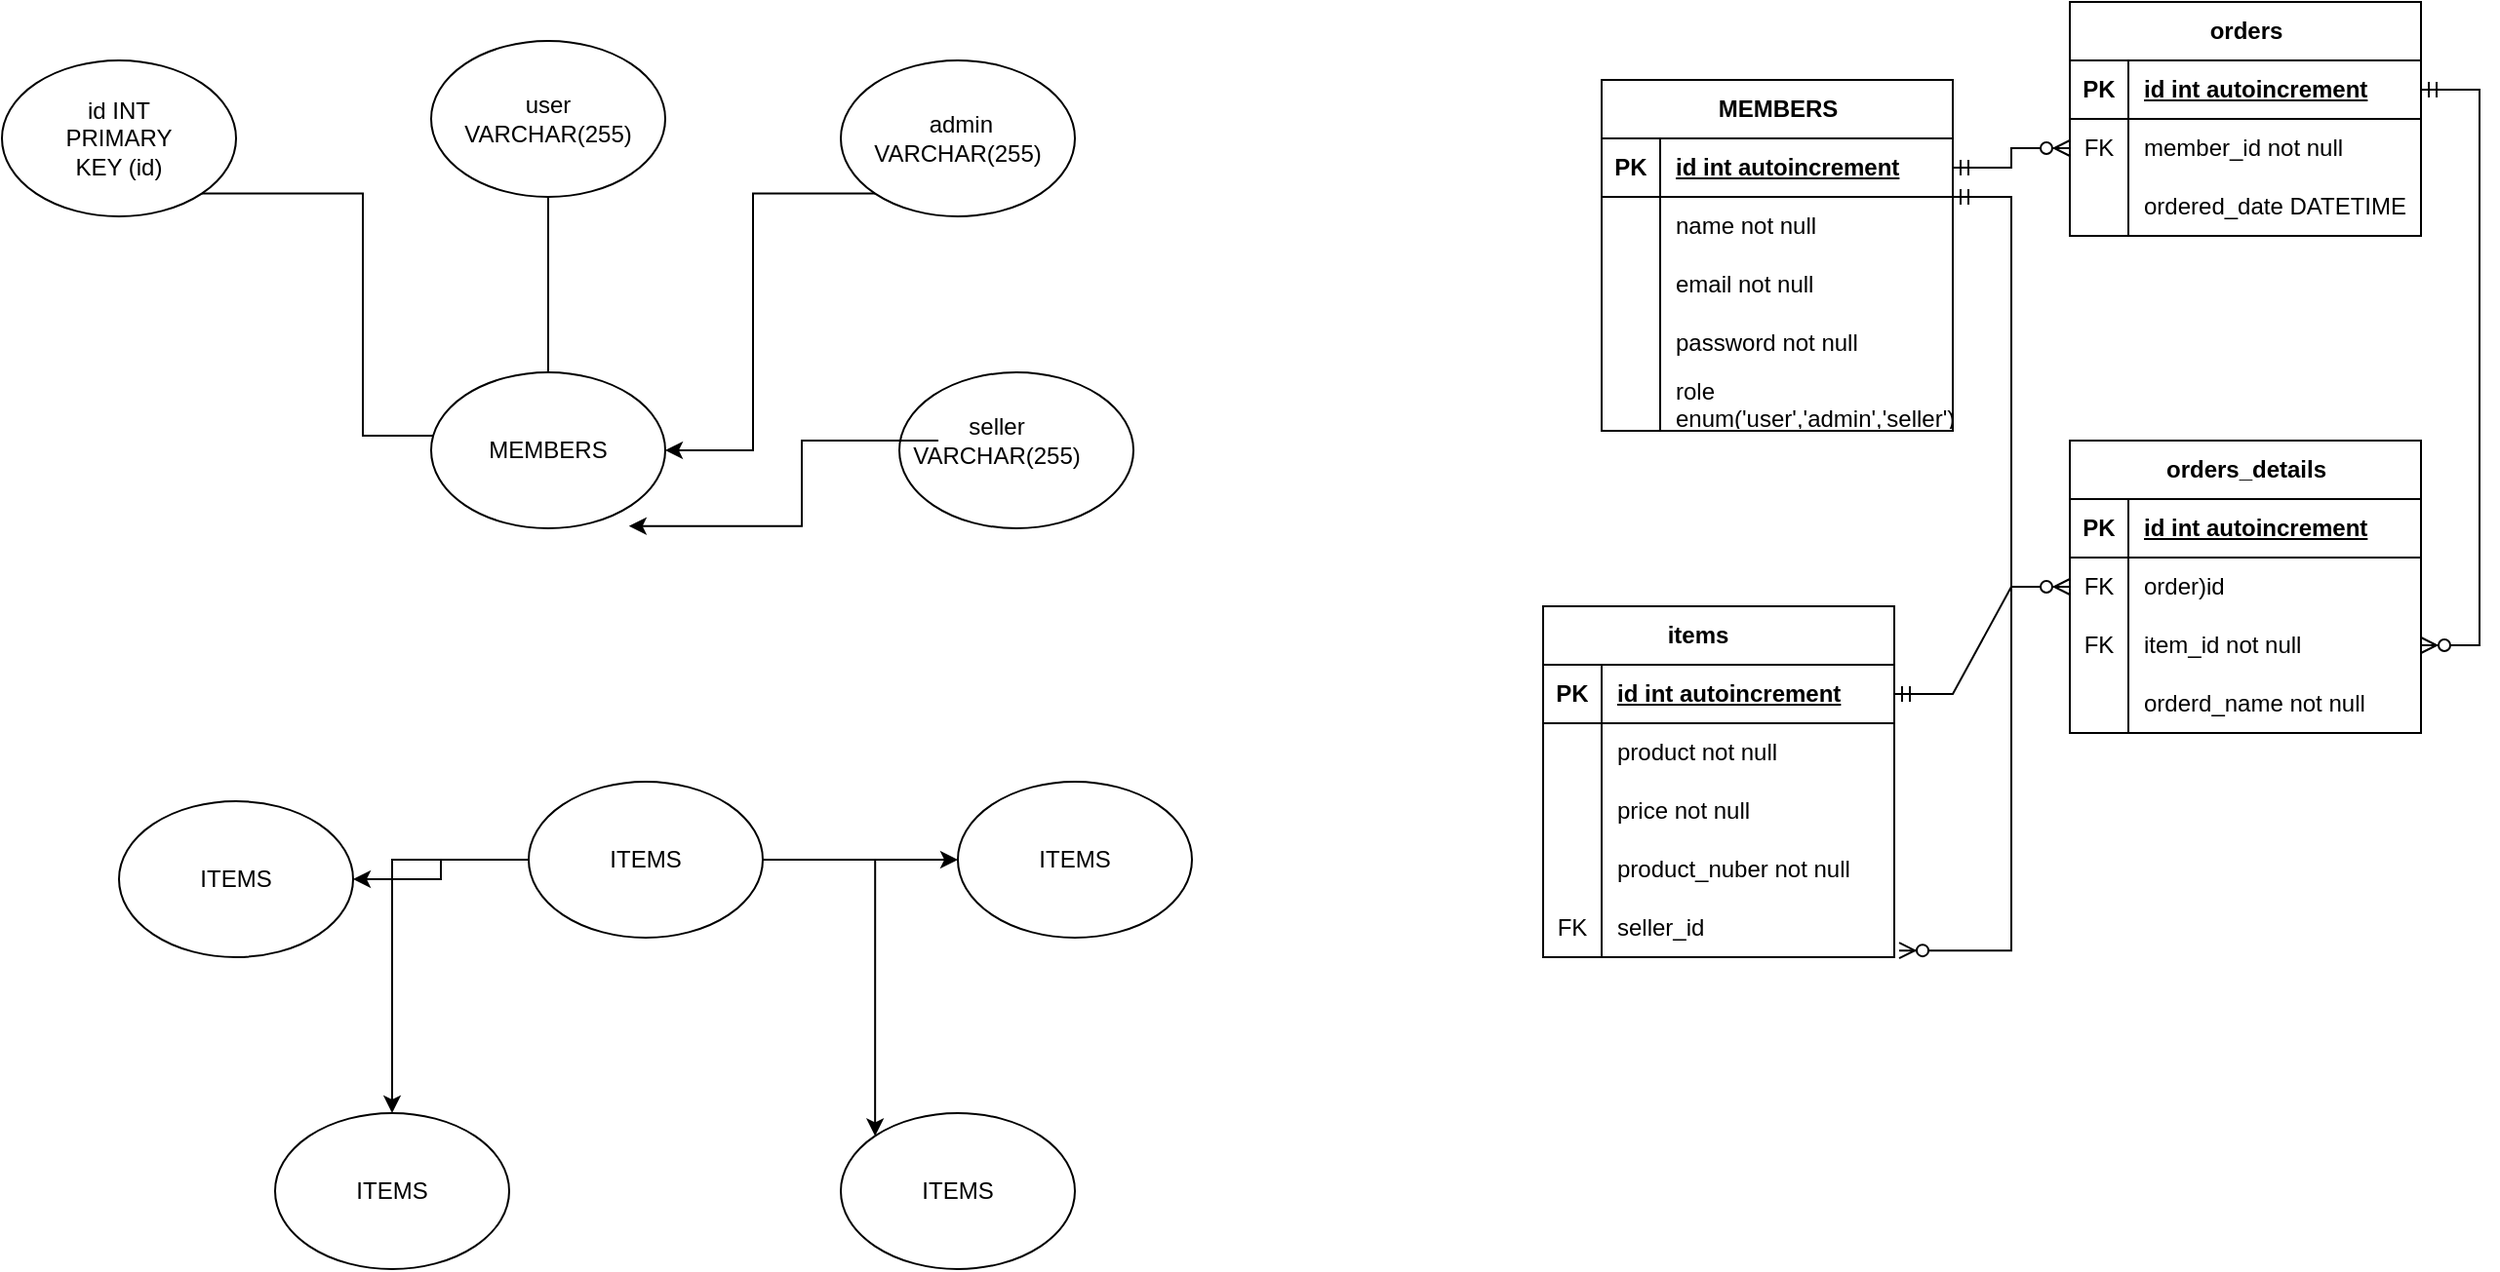 <mxfile version="22.1.3" type="github">
  <diagram name="페이지-1" id="cho3bon4M9LVbr1BEhIY">
    <mxGraphModel dx="1500" dy="746" grid="1" gridSize="10" guides="1" tooltips="1" connect="1" arrows="1" fold="1" page="1" pageScale="1" pageWidth="827" pageHeight="1169" math="0" shadow="0">
      <root>
        <mxCell id="0" />
        <mxCell id="1" parent="0" />
        <mxCell id="FHmf77yjIyobNTH-GAb7-14" style="edgeStyle=orthogonalEdgeStyle;rounded=0;orthogonalLoop=1;jettySize=auto;html=1;exitX=1;exitY=1;exitDx=0;exitDy=0;entryX=0;entryY=0.25;entryDx=0;entryDy=0;" edge="1" parent="1" source="FHmf77yjIyobNTH-GAb7-1" target="FHmf77yjIyobNTH-GAb7-8">
          <mxGeometry relative="1" as="geometry" />
        </mxCell>
        <mxCell id="FHmf77yjIyobNTH-GAb7-1" value="" style="ellipse;whiteSpace=wrap;html=1;" vertex="1" parent="1">
          <mxGeometry x="70" y="390" width="120" height="80" as="geometry" />
        </mxCell>
        <mxCell id="FHmf77yjIyobNTH-GAb7-15" style="edgeStyle=orthogonalEdgeStyle;rounded=0;orthogonalLoop=1;jettySize=auto;html=1;entryX=0.5;entryY=0;entryDx=0;entryDy=0;" edge="1" parent="1" source="FHmf77yjIyobNTH-GAb7-2" target="FHmf77yjIyobNTH-GAb7-8">
          <mxGeometry relative="1" as="geometry" />
        </mxCell>
        <mxCell id="FHmf77yjIyobNTH-GAb7-2" value="" style="ellipse;whiteSpace=wrap;html=1;" vertex="1" parent="1">
          <mxGeometry x="290" y="380" width="120" height="80" as="geometry" />
        </mxCell>
        <mxCell id="FHmf77yjIyobNTH-GAb7-16" style="edgeStyle=orthogonalEdgeStyle;rounded=0;orthogonalLoop=1;jettySize=auto;html=1;exitX=0;exitY=1;exitDx=0;exitDy=0;entryX=1;entryY=0.5;entryDx=0;entryDy=0;" edge="1" parent="1" source="FHmf77yjIyobNTH-GAb7-3" target="FHmf77yjIyobNTH-GAb7-5">
          <mxGeometry relative="1" as="geometry" />
        </mxCell>
        <mxCell id="FHmf77yjIyobNTH-GAb7-3" value="" style="ellipse;whiteSpace=wrap;html=1;" vertex="1" parent="1">
          <mxGeometry x="500" y="390" width="120" height="80" as="geometry" />
        </mxCell>
        <mxCell id="FHmf77yjIyobNTH-GAb7-5" value="" style="ellipse;whiteSpace=wrap;html=1;" vertex="1" parent="1">
          <mxGeometry x="290" y="550" width="120" height="80" as="geometry" />
        </mxCell>
        <mxCell id="FHmf77yjIyobNTH-GAb7-6" value="" style="ellipse;whiteSpace=wrap;html=1;" vertex="1" parent="1">
          <mxGeometry x="530" y="550" width="120" height="80" as="geometry" />
        </mxCell>
        <mxCell id="FHmf77yjIyobNTH-GAb7-8" value="MEMBERS" style="text;html=1;strokeColor=none;fillColor=none;align=center;verticalAlign=middle;whiteSpace=wrap;rounded=0;" vertex="1" parent="1">
          <mxGeometry x="320" y="575" width="60" height="30" as="geometry" />
        </mxCell>
        <mxCell id="FHmf77yjIyobNTH-GAb7-9" value="id INT&lt;br&gt;PRIMARY KEY (id)" style="text;html=1;strokeColor=none;fillColor=none;align=center;verticalAlign=middle;whiteSpace=wrap;rounded=0;" vertex="1" parent="1">
          <mxGeometry x="100" y="415" width="60" height="30" as="geometry" />
        </mxCell>
        <mxCell id="FHmf77yjIyobNTH-GAb7-11" value="user VARCHAR(255)" style="text;html=1;strokeColor=none;fillColor=none;align=center;verticalAlign=middle;whiteSpace=wrap;rounded=0;" vertex="1" parent="1">
          <mxGeometry x="320" y="405" width="60" height="30" as="geometry" />
        </mxCell>
        <mxCell id="FHmf77yjIyobNTH-GAb7-12" value="&amp;nbsp;admin VARCHAR(255)" style="text;html=1;strokeColor=none;fillColor=none;align=center;verticalAlign=middle;whiteSpace=wrap;rounded=0;" vertex="1" parent="1">
          <mxGeometry x="530" y="415" width="60" height="30" as="geometry" />
        </mxCell>
        <mxCell id="FHmf77yjIyobNTH-GAb7-13" value="seller VARCHAR(255)" style="text;html=1;strokeColor=none;fillColor=none;align=center;verticalAlign=middle;whiteSpace=wrap;rounded=0;" vertex="1" parent="1">
          <mxGeometry x="550" y="570" width="60" height="30" as="geometry" />
        </mxCell>
        <mxCell id="FHmf77yjIyobNTH-GAb7-17" style="edgeStyle=orthogonalEdgeStyle;rounded=0;orthogonalLoop=1;jettySize=auto;html=1;entryX=0.845;entryY=0.986;entryDx=0;entryDy=0;entryPerimeter=0;" edge="1" parent="1" source="FHmf77yjIyobNTH-GAb7-13" target="FHmf77yjIyobNTH-GAb7-5">
          <mxGeometry relative="1" as="geometry" />
        </mxCell>
        <mxCell id="FHmf77yjIyobNTH-GAb7-37" style="edgeStyle=orthogonalEdgeStyle;rounded=0;orthogonalLoop=1;jettySize=auto;html=1;" edge="1" parent="1" source="FHmf77yjIyobNTH-GAb7-20" target="FHmf77yjIyobNTH-GAb7-30">
          <mxGeometry relative="1" as="geometry" />
        </mxCell>
        <mxCell id="FHmf77yjIyobNTH-GAb7-38" style="edgeStyle=orthogonalEdgeStyle;rounded=0;orthogonalLoop=1;jettySize=auto;html=1;entryX=0;entryY=0.5;entryDx=0;entryDy=0;" edge="1" parent="1" source="FHmf77yjIyobNTH-GAb7-20" target="FHmf77yjIyobNTH-GAb7-28">
          <mxGeometry relative="1" as="geometry" />
        </mxCell>
        <mxCell id="FHmf77yjIyobNTH-GAb7-39" style="edgeStyle=orthogonalEdgeStyle;rounded=0;orthogonalLoop=1;jettySize=auto;html=1;" edge="1" parent="1" source="FHmf77yjIyobNTH-GAb7-20" target="FHmf77yjIyobNTH-GAb7-32">
          <mxGeometry relative="1" as="geometry" />
        </mxCell>
        <mxCell id="FHmf77yjIyobNTH-GAb7-40" style="edgeStyle=orthogonalEdgeStyle;rounded=0;orthogonalLoop=1;jettySize=auto;html=1;entryX=0;entryY=0;entryDx=0;entryDy=0;" edge="1" parent="1" source="FHmf77yjIyobNTH-GAb7-20" target="FHmf77yjIyobNTH-GAb7-34">
          <mxGeometry relative="1" as="geometry" />
        </mxCell>
        <mxCell id="FHmf77yjIyobNTH-GAb7-20" value="" style="ellipse;whiteSpace=wrap;html=1;movable=1;resizable=1;rotatable=1;deletable=1;editable=1;locked=0;connectable=1;" vertex="1" parent="1">
          <mxGeometry x="340" y="760" width="120" height="80" as="geometry" />
        </mxCell>
        <mxCell id="FHmf77yjIyobNTH-GAb7-21" value="ITEMS" style="text;html=1;strokeColor=none;fillColor=none;align=center;verticalAlign=middle;whiteSpace=wrap;rounded=0;movable=1;resizable=1;rotatable=1;deletable=1;editable=1;locked=0;connectable=1;" vertex="1" parent="1">
          <mxGeometry x="370" y="785" width="60" height="30" as="geometry" />
        </mxCell>
        <mxCell id="FHmf77yjIyobNTH-GAb7-28" value="" style="ellipse;whiteSpace=wrap;html=1;movable=1;resizable=1;rotatable=1;deletable=1;editable=1;locked=0;connectable=1;" vertex="1" parent="1">
          <mxGeometry x="560" y="760" width="120" height="80" as="geometry" />
        </mxCell>
        <mxCell id="FHmf77yjIyobNTH-GAb7-29" value="ITEMS" style="text;html=1;strokeColor=none;fillColor=none;align=center;verticalAlign=middle;whiteSpace=wrap;rounded=0;movable=1;resizable=1;rotatable=1;deletable=1;editable=1;locked=0;connectable=1;" vertex="1" parent="1">
          <mxGeometry x="590" y="785" width="60" height="30" as="geometry" />
        </mxCell>
        <mxCell id="FHmf77yjIyobNTH-GAb7-30" value="" style="ellipse;whiteSpace=wrap;html=1;movable=1;resizable=1;rotatable=1;deletable=1;editable=1;locked=0;connectable=1;" vertex="1" parent="1">
          <mxGeometry x="130" y="770" width="120" height="80" as="geometry" />
        </mxCell>
        <mxCell id="FHmf77yjIyobNTH-GAb7-31" value="ITEMS" style="text;html=1;strokeColor=none;fillColor=none;align=center;verticalAlign=middle;whiteSpace=wrap;rounded=0;movable=1;resizable=1;rotatable=1;deletable=1;editable=1;locked=0;connectable=1;" vertex="1" parent="1">
          <mxGeometry x="160" y="795" width="60" height="30" as="geometry" />
        </mxCell>
        <mxCell id="FHmf77yjIyobNTH-GAb7-32" value="" style="ellipse;whiteSpace=wrap;html=1;movable=1;resizable=1;rotatable=1;deletable=1;editable=1;locked=0;connectable=1;" vertex="1" parent="1">
          <mxGeometry x="210" y="930" width="120" height="80" as="geometry" />
        </mxCell>
        <mxCell id="FHmf77yjIyobNTH-GAb7-33" value="ITEMS" style="text;html=1;strokeColor=none;fillColor=none;align=center;verticalAlign=middle;whiteSpace=wrap;rounded=0;movable=1;resizable=1;rotatable=1;deletable=1;editable=1;locked=0;connectable=1;" vertex="1" parent="1">
          <mxGeometry x="240" y="955" width="60" height="30" as="geometry" />
        </mxCell>
        <mxCell id="FHmf77yjIyobNTH-GAb7-34" value="" style="ellipse;whiteSpace=wrap;html=1;movable=1;resizable=1;rotatable=1;deletable=1;editable=1;locked=0;connectable=1;" vertex="1" parent="1">
          <mxGeometry x="500" y="930" width="120" height="80" as="geometry" />
        </mxCell>
        <mxCell id="FHmf77yjIyobNTH-GAb7-35" value="ITEMS" style="text;html=1;strokeColor=none;fillColor=none;align=center;verticalAlign=middle;whiteSpace=wrap;rounded=0;movable=1;resizable=1;rotatable=1;deletable=1;editable=1;locked=0;connectable=1;" vertex="1" parent="1">
          <mxGeometry x="530" y="955" width="60" height="30" as="geometry" />
        </mxCell>
        <mxCell id="FHmf77yjIyobNTH-GAb7-42" value="MEMBERS" style="shape=table;startSize=30;container=1;collapsible=1;childLayout=tableLayout;fixedRows=1;rowLines=0;fontStyle=1;align=center;resizeLast=1;html=1;" vertex="1" parent="1">
          <mxGeometry x="890" y="400" width="180" height="180" as="geometry" />
        </mxCell>
        <mxCell id="FHmf77yjIyobNTH-GAb7-43" value="" style="shape=tableRow;horizontal=0;startSize=0;swimlaneHead=0;swimlaneBody=0;fillColor=none;collapsible=0;dropTarget=0;points=[[0,0.5],[1,0.5]];portConstraint=eastwest;top=0;left=0;right=0;bottom=1;" vertex="1" parent="FHmf77yjIyobNTH-GAb7-42">
          <mxGeometry y="30" width="180" height="30" as="geometry" />
        </mxCell>
        <mxCell id="FHmf77yjIyobNTH-GAb7-44" value="PK" style="shape=partialRectangle;connectable=0;fillColor=none;top=0;left=0;bottom=0;right=0;fontStyle=1;overflow=hidden;whiteSpace=wrap;html=1;" vertex="1" parent="FHmf77yjIyobNTH-GAb7-43">
          <mxGeometry width="30" height="30" as="geometry">
            <mxRectangle width="30" height="30" as="alternateBounds" />
          </mxGeometry>
        </mxCell>
        <mxCell id="FHmf77yjIyobNTH-GAb7-45" value="id int autoincrement" style="shape=partialRectangle;connectable=0;fillColor=none;top=0;left=0;bottom=0;right=0;align=left;spacingLeft=6;fontStyle=5;overflow=hidden;whiteSpace=wrap;html=1;" vertex="1" parent="FHmf77yjIyobNTH-GAb7-43">
          <mxGeometry x="30" width="150" height="30" as="geometry">
            <mxRectangle width="150" height="30" as="alternateBounds" />
          </mxGeometry>
        </mxCell>
        <mxCell id="FHmf77yjIyobNTH-GAb7-46" value="" style="shape=tableRow;horizontal=0;startSize=0;swimlaneHead=0;swimlaneBody=0;fillColor=none;collapsible=0;dropTarget=0;points=[[0,0.5],[1,0.5]];portConstraint=eastwest;top=0;left=0;right=0;bottom=0;" vertex="1" parent="FHmf77yjIyobNTH-GAb7-42">
          <mxGeometry y="60" width="180" height="30" as="geometry" />
        </mxCell>
        <mxCell id="FHmf77yjIyobNTH-GAb7-47" value="" style="shape=partialRectangle;connectable=0;fillColor=none;top=0;left=0;bottom=0;right=0;editable=1;overflow=hidden;whiteSpace=wrap;html=1;" vertex="1" parent="FHmf77yjIyobNTH-GAb7-46">
          <mxGeometry width="30" height="30" as="geometry">
            <mxRectangle width="30" height="30" as="alternateBounds" />
          </mxGeometry>
        </mxCell>
        <mxCell id="FHmf77yjIyobNTH-GAb7-48" value="name not null" style="shape=partialRectangle;connectable=0;fillColor=none;top=0;left=0;bottom=0;right=0;align=left;spacingLeft=6;overflow=hidden;whiteSpace=wrap;html=1;" vertex="1" parent="FHmf77yjIyobNTH-GAb7-46">
          <mxGeometry x="30" width="150" height="30" as="geometry">
            <mxRectangle width="150" height="30" as="alternateBounds" />
          </mxGeometry>
        </mxCell>
        <mxCell id="FHmf77yjIyobNTH-GAb7-49" value="" style="shape=tableRow;horizontal=0;startSize=0;swimlaneHead=0;swimlaneBody=0;fillColor=none;collapsible=0;dropTarget=0;points=[[0,0.5],[1,0.5]];portConstraint=eastwest;top=0;left=0;right=0;bottom=0;" vertex="1" parent="FHmf77yjIyobNTH-GAb7-42">
          <mxGeometry y="90" width="180" height="30" as="geometry" />
        </mxCell>
        <mxCell id="FHmf77yjIyobNTH-GAb7-50" value="" style="shape=partialRectangle;connectable=0;fillColor=none;top=0;left=0;bottom=0;right=0;editable=1;overflow=hidden;whiteSpace=wrap;html=1;" vertex="1" parent="FHmf77yjIyobNTH-GAb7-49">
          <mxGeometry width="30" height="30" as="geometry">
            <mxRectangle width="30" height="30" as="alternateBounds" />
          </mxGeometry>
        </mxCell>
        <mxCell id="FHmf77yjIyobNTH-GAb7-51" value="email not null" style="shape=partialRectangle;connectable=0;fillColor=none;top=0;left=0;bottom=0;right=0;align=left;spacingLeft=6;overflow=hidden;whiteSpace=wrap;html=1;" vertex="1" parent="FHmf77yjIyobNTH-GAb7-49">
          <mxGeometry x="30" width="150" height="30" as="geometry">
            <mxRectangle width="150" height="30" as="alternateBounds" />
          </mxGeometry>
        </mxCell>
        <mxCell id="FHmf77yjIyobNTH-GAb7-55" value="" style="shape=tableRow;horizontal=0;startSize=0;swimlaneHead=0;swimlaneBody=0;fillColor=none;collapsible=0;dropTarget=0;points=[[0,0.5],[1,0.5]];portConstraint=eastwest;top=0;left=0;right=0;bottom=0;" vertex="1" parent="FHmf77yjIyobNTH-GAb7-42">
          <mxGeometry y="120" width="180" height="30" as="geometry" />
        </mxCell>
        <mxCell id="FHmf77yjIyobNTH-GAb7-56" value="" style="shape=partialRectangle;connectable=0;fillColor=none;top=0;left=0;bottom=0;right=0;editable=1;overflow=hidden;whiteSpace=wrap;html=1;" vertex="1" parent="FHmf77yjIyobNTH-GAb7-55">
          <mxGeometry width="30" height="30" as="geometry">
            <mxRectangle width="30" height="30" as="alternateBounds" />
          </mxGeometry>
        </mxCell>
        <mxCell id="FHmf77yjIyobNTH-GAb7-57" value="password not null" style="shape=partialRectangle;connectable=0;fillColor=none;top=0;left=0;bottom=0;right=0;align=left;spacingLeft=6;overflow=hidden;whiteSpace=wrap;html=1;" vertex="1" parent="FHmf77yjIyobNTH-GAb7-55">
          <mxGeometry x="30" width="150" height="30" as="geometry">
            <mxRectangle width="150" height="30" as="alternateBounds" />
          </mxGeometry>
        </mxCell>
        <mxCell id="FHmf77yjIyobNTH-GAb7-52" value="" style="shape=tableRow;horizontal=0;startSize=0;swimlaneHead=0;swimlaneBody=0;fillColor=none;collapsible=0;dropTarget=0;points=[[0,0.5],[1,0.5]];portConstraint=eastwest;top=0;left=0;right=0;bottom=0;" vertex="1" parent="FHmf77yjIyobNTH-GAb7-42">
          <mxGeometry y="150" width="180" height="30" as="geometry" />
        </mxCell>
        <mxCell id="FHmf77yjIyobNTH-GAb7-53" value="" style="shape=partialRectangle;connectable=0;fillColor=none;top=0;left=0;bottom=0;right=0;editable=1;overflow=hidden;whiteSpace=wrap;html=1;" vertex="1" parent="FHmf77yjIyobNTH-GAb7-52">
          <mxGeometry width="30" height="30" as="geometry">
            <mxRectangle width="30" height="30" as="alternateBounds" />
          </mxGeometry>
        </mxCell>
        <mxCell id="FHmf77yjIyobNTH-GAb7-54" value="role enum(&#39;user&#39;,&#39;admin&#39;,&#39;seller&#39;)&lt;br&gt;NOT null 혹은 DEFAI:T" style="shape=partialRectangle;connectable=0;fillColor=none;top=0;left=0;bottom=0;right=0;align=left;spacingLeft=6;overflow=hidden;whiteSpace=wrap;html=1;" vertex="1" parent="FHmf77yjIyobNTH-GAb7-52">
          <mxGeometry x="30" width="150" height="30" as="geometry">
            <mxRectangle width="150" height="30" as="alternateBounds" />
          </mxGeometry>
        </mxCell>
        <mxCell id="FHmf77yjIyobNTH-GAb7-58" value="items&lt;span style=&quot;white-space: pre;&quot;&gt;&#x9;&lt;/span&gt;" style="shape=table;startSize=30;container=1;collapsible=1;childLayout=tableLayout;fixedRows=1;rowLines=0;fontStyle=1;align=center;resizeLast=1;html=1;" vertex="1" parent="1">
          <mxGeometry x="860" y="670" width="180" height="180" as="geometry" />
        </mxCell>
        <mxCell id="FHmf77yjIyobNTH-GAb7-59" value="" style="shape=tableRow;horizontal=0;startSize=0;swimlaneHead=0;swimlaneBody=0;fillColor=none;collapsible=0;dropTarget=0;points=[[0,0.5],[1,0.5]];portConstraint=eastwest;top=0;left=0;right=0;bottom=1;" vertex="1" parent="FHmf77yjIyobNTH-GAb7-58">
          <mxGeometry y="30" width="180" height="30" as="geometry" />
        </mxCell>
        <mxCell id="FHmf77yjIyobNTH-GAb7-60" value="PK" style="shape=partialRectangle;connectable=0;fillColor=none;top=0;left=0;bottom=0;right=0;fontStyle=1;overflow=hidden;whiteSpace=wrap;html=1;" vertex="1" parent="FHmf77yjIyobNTH-GAb7-59">
          <mxGeometry width="30" height="30" as="geometry">
            <mxRectangle width="30" height="30" as="alternateBounds" />
          </mxGeometry>
        </mxCell>
        <mxCell id="FHmf77yjIyobNTH-GAb7-61" value="id int autoincrement" style="shape=partialRectangle;connectable=0;fillColor=none;top=0;left=0;bottom=0;right=0;align=left;spacingLeft=6;fontStyle=5;overflow=hidden;whiteSpace=wrap;html=1;" vertex="1" parent="FHmf77yjIyobNTH-GAb7-59">
          <mxGeometry x="30" width="150" height="30" as="geometry">
            <mxRectangle width="150" height="30" as="alternateBounds" />
          </mxGeometry>
        </mxCell>
        <mxCell id="FHmf77yjIyobNTH-GAb7-62" value="" style="shape=tableRow;horizontal=0;startSize=0;swimlaneHead=0;swimlaneBody=0;fillColor=none;collapsible=0;dropTarget=0;points=[[0,0.5],[1,0.5]];portConstraint=eastwest;top=0;left=0;right=0;bottom=0;" vertex="1" parent="FHmf77yjIyobNTH-GAb7-58">
          <mxGeometry y="60" width="180" height="30" as="geometry" />
        </mxCell>
        <mxCell id="FHmf77yjIyobNTH-GAb7-63" value="" style="shape=partialRectangle;connectable=0;fillColor=none;top=0;left=0;bottom=0;right=0;editable=1;overflow=hidden;whiteSpace=wrap;html=1;" vertex="1" parent="FHmf77yjIyobNTH-GAb7-62">
          <mxGeometry width="30" height="30" as="geometry">
            <mxRectangle width="30" height="30" as="alternateBounds" />
          </mxGeometry>
        </mxCell>
        <mxCell id="FHmf77yjIyobNTH-GAb7-64" value="product not null" style="shape=partialRectangle;connectable=0;fillColor=none;top=0;left=0;bottom=0;right=0;align=left;spacingLeft=6;overflow=hidden;whiteSpace=wrap;html=1;" vertex="1" parent="FHmf77yjIyobNTH-GAb7-62">
          <mxGeometry x="30" width="150" height="30" as="geometry">
            <mxRectangle width="150" height="30" as="alternateBounds" />
          </mxGeometry>
        </mxCell>
        <mxCell id="FHmf77yjIyobNTH-GAb7-65" value="" style="shape=tableRow;horizontal=0;startSize=0;swimlaneHead=0;swimlaneBody=0;fillColor=none;collapsible=0;dropTarget=0;points=[[0,0.5],[1,0.5]];portConstraint=eastwest;top=0;left=0;right=0;bottom=0;" vertex="1" parent="FHmf77yjIyobNTH-GAb7-58">
          <mxGeometry y="90" width="180" height="30" as="geometry" />
        </mxCell>
        <mxCell id="FHmf77yjIyobNTH-GAb7-66" value="" style="shape=partialRectangle;connectable=0;fillColor=none;top=0;left=0;bottom=0;right=0;editable=1;overflow=hidden;whiteSpace=wrap;html=1;" vertex="1" parent="FHmf77yjIyobNTH-GAb7-65">
          <mxGeometry width="30" height="30" as="geometry">
            <mxRectangle width="30" height="30" as="alternateBounds" />
          </mxGeometry>
        </mxCell>
        <mxCell id="FHmf77yjIyobNTH-GAb7-67" value="price not null" style="shape=partialRectangle;connectable=0;fillColor=none;top=0;left=0;bottom=0;right=0;align=left;spacingLeft=6;overflow=hidden;whiteSpace=wrap;html=1;" vertex="1" parent="FHmf77yjIyobNTH-GAb7-65">
          <mxGeometry x="30" width="150" height="30" as="geometry">
            <mxRectangle width="150" height="30" as="alternateBounds" />
          </mxGeometry>
        </mxCell>
        <mxCell id="FHmf77yjIyobNTH-GAb7-68" value="" style="shape=tableRow;horizontal=0;startSize=0;swimlaneHead=0;swimlaneBody=0;fillColor=none;collapsible=0;dropTarget=0;points=[[0,0.5],[1,0.5]];portConstraint=eastwest;top=0;left=0;right=0;bottom=0;" vertex="1" parent="FHmf77yjIyobNTH-GAb7-58">
          <mxGeometry y="120" width="180" height="30" as="geometry" />
        </mxCell>
        <mxCell id="FHmf77yjIyobNTH-GAb7-69" value="" style="shape=partialRectangle;connectable=0;fillColor=none;top=0;left=0;bottom=0;right=0;editable=1;overflow=hidden;whiteSpace=wrap;html=1;" vertex="1" parent="FHmf77yjIyobNTH-GAb7-68">
          <mxGeometry width="30" height="30" as="geometry">
            <mxRectangle width="30" height="30" as="alternateBounds" />
          </mxGeometry>
        </mxCell>
        <mxCell id="FHmf77yjIyobNTH-GAb7-70" value="product_nuber not null" style="shape=partialRectangle;connectable=0;fillColor=none;top=0;left=0;bottom=0;right=0;align=left;spacingLeft=6;overflow=hidden;whiteSpace=wrap;html=1;" vertex="1" parent="FHmf77yjIyobNTH-GAb7-68">
          <mxGeometry x="30" width="150" height="30" as="geometry">
            <mxRectangle width="150" height="30" as="alternateBounds" />
          </mxGeometry>
        </mxCell>
        <mxCell id="FHmf77yjIyobNTH-GAb7-71" value="" style="shape=tableRow;horizontal=0;startSize=0;swimlaneHead=0;swimlaneBody=0;fillColor=none;collapsible=0;dropTarget=0;points=[[0,0.5],[1,0.5]];portConstraint=eastwest;top=0;left=0;right=0;bottom=0;" vertex="1" parent="FHmf77yjIyobNTH-GAb7-58">
          <mxGeometry y="150" width="180" height="30" as="geometry" />
        </mxCell>
        <mxCell id="FHmf77yjIyobNTH-GAb7-72" value="FK" style="shape=partialRectangle;connectable=0;fillColor=none;top=0;left=0;bottom=0;right=0;editable=1;overflow=hidden;whiteSpace=wrap;html=1;" vertex="1" parent="FHmf77yjIyobNTH-GAb7-71">
          <mxGeometry width="30" height="30" as="geometry">
            <mxRectangle width="30" height="30" as="alternateBounds" />
          </mxGeometry>
        </mxCell>
        <mxCell id="FHmf77yjIyobNTH-GAb7-73" value="seller_id" style="shape=partialRectangle;connectable=0;fillColor=none;top=0;left=0;bottom=0;right=0;align=left;spacingLeft=6;overflow=hidden;whiteSpace=wrap;html=1;" vertex="1" parent="FHmf77yjIyobNTH-GAb7-71">
          <mxGeometry x="30" width="150" height="30" as="geometry">
            <mxRectangle width="150" height="30" as="alternateBounds" />
          </mxGeometry>
        </mxCell>
        <mxCell id="FHmf77yjIyobNTH-GAb7-74" value="orders_details" style="shape=table;startSize=30;container=1;collapsible=1;childLayout=tableLayout;fixedRows=1;rowLines=0;fontStyle=1;align=center;resizeLast=1;html=1;" vertex="1" parent="1">
          <mxGeometry x="1130" y="585" width="180" height="150" as="geometry" />
        </mxCell>
        <mxCell id="FHmf77yjIyobNTH-GAb7-75" value="" style="shape=tableRow;horizontal=0;startSize=0;swimlaneHead=0;swimlaneBody=0;fillColor=none;collapsible=0;dropTarget=0;points=[[0,0.5],[1,0.5]];portConstraint=eastwest;top=0;left=0;right=0;bottom=1;" vertex="1" parent="FHmf77yjIyobNTH-GAb7-74">
          <mxGeometry y="30" width="180" height="30" as="geometry" />
        </mxCell>
        <mxCell id="FHmf77yjIyobNTH-GAb7-76" value="PK" style="shape=partialRectangle;connectable=0;fillColor=none;top=0;left=0;bottom=0;right=0;fontStyle=1;overflow=hidden;whiteSpace=wrap;html=1;" vertex="1" parent="FHmf77yjIyobNTH-GAb7-75">
          <mxGeometry width="30" height="30" as="geometry">
            <mxRectangle width="30" height="30" as="alternateBounds" />
          </mxGeometry>
        </mxCell>
        <mxCell id="FHmf77yjIyobNTH-GAb7-77" value="id int autoincrement" style="shape=partialRectangle;connectable=0;fillColor=none;top=0;left=0;bottom=0;right=0;align=left;spacingLeft=6;fontStyle=5;overflow=hidden;whiteSpace=wrap;html=1;" vertex="1" parent="FHmf77yjIyobNTH-GAb7-75">
          <mxGeometry x="30" width="150" height="30" as="geometry">
            <mxRectangle width="150" height="30" as="alternateBounds" />
          </mxGeometry>
        </mxCell>
        <mxCell id="FHmf77yjIyobNTH-GAb7-78" value="" style="shape=tableRow;horizontal=0;startSize=0;swimlaneHead=0;swimlaneBody=0;fillColor=none;collapsible=0;dropTarget=0;points=[[0,0.5],[1,0.5]];portConstraint=eastwest;top=0;left=0;right=0;bottom=0;" vertex="1" parent="FHmf77yjIyobNTH-GAb7-74">
          <mxGeometry y="60" width="180" height="30" as="geometry" />
        </mxCell>
        <mxCell id="FHmf77yjIyobNTH-GAb7-79" value="FK" style="shape=partialRectangle;connectable=0;fillColor=none;top=0;left=0;bottom=0;right=0;editable=1;overflow=hidden;whiteSpace=wrap;html=1;" vertex="1" parent="FHmf77yjIyobNTH-GAb7-78">
          <mxGeometry width="30" height="30" as="geometry">
            <mxRectangle width="30" height="30" as="alternateBounds" />
          </mxGeometry>
        </mxCell>
        <mxCell id="FHmf77yjIyobNTH-GAb7-80" value="order)id&amp;nbsp;" style="shape=partialRectangle;connectable=0;fillColor=none;top=0;left=0;bottom=0;right=0;align=left;spacingLeft=6;overflow=hidden;whiteSpace=wrap;html=1;" vertex="1" parent="FHmf77yjIyobNTH-GAb7-78">
          <mxGeometry x="30" width="150" height="30" as="geometry">
            <mxRectangle width="150" height="30" as="alternateBounds" />
          </mxGeometry>
        </mxCell>
        <mxCell id="FHmf77yjIyobNTH-GAb7-81" value="" style="shape=tableRow;horizontal=0;startSize=0;swimlaneHead=0;swimlaneBody=0;fillColor=none;collapsible=0;dropTarget=0;points=[[0,0.5],[1,0.5]];portConstraint=eastwest;top=0;left=0;right=0;bottom=0;" vertex="1" parent="FHmf77yjIyobNTH-GAb7-74">
          <mxGeometry y="90" width="180" height="30" as="geometry" />
        </mxCell>
        <mxCell id="FHmf77yjIyobNTH-GAb7-82" value="FK" style="shape=partialRectangle;connectable=0;fillColor=none;top=0;left=0;bottom=0;right=0;editable=1;overflow=hidden;whiteSpace=wrap;html=1;" vertex="1" parent="FHmf77yjIyobNTH-GAb7-81">
          <mxGeometry width="30" height="30" as="geometry">
            <mxRectangle width="30" height="30" as="alternateBounds" />
          </mxGeometry>
        </mxCell>
        <mxCell id="FHmf77yjIyobNTH-GAb7-83" value="item_id not null" style="shape=partialRectangle;connectable=0;fillColor=none;top=0;left=0;bottom=0;right=0;align=left;spacingLeft=6;overflow=hidden;whiteSpace=wrap;html=1;" vertex="1" parent="FHmf77yjIyobNTH-GAb7-81">
          <mxGeometry x="30" width="150" height="30" as="geometry">
            <mxRectangle width="150" height="30" as="alternateBounds" />
          </mxGeometry>
        </mxCell>
        <mxCell id="FHmf77yjIyobNTH-GAb7-84" value="" style="shape=tableRow;horizontal=0;startSize=0;swimlaneHead=0;swimlaneBody=0;fillColor=none;collapsible=0;dropTarget=0;points=[[0,0.5],[1,0.5]];portConstraint=eastwest;top=0;left=0;right=0;bottom=0;" vertex="1" parent="FHmf77yjIyobNTH-GAb7-74">
          <mxGeometry y="120" width="180" height="30" as="geometry" />
        </mxCell>
        <mxCell id="FHmf77yjIyobNTH-GAb7-85" value="" style="shape=partialRectangle;connectable=0;fillColor=none;top=0;left=0;bottom=0;right=0;editable=1;overflow=hidden;whiteSpace=wrap;html=1;" vertex="1" parent="FHmf77yjIyobNTH-GAb7-84">
          <mxGeometry width="30" height="30" as="geometry">
            <mxRectangle width="30" height="30" as="alternateBounds" />
          </mxGeometry>
        </mxCell>
        <mxCell id="FHmf77yjIyobNTH-GAb7-86" value="orderd_name not null" style="shape=partialRectangle;connectable=0;fillColor=none;top=0;left=0;bottom=0;right=0;align=left;spacingLeft=6;overflow=hidden;whiteSpace=wrap;html=1;" vertex="1" parent="FHmf77yjIyobNTH-GAb7-84">
          <mxGeometry x="30" width="150" height="30" as="geometry">
            <mxRectangle width="150" height="30" as="alternateBounds" />
          </mxGeometry>
        </mxCell>
        <mxCell id="FHmf77yjIyobNTH-GAb7-106" value="orders" style="shape=table;startSize=30;container=1;collapsible=1;childLayout=tableLayout;fixedRows=1;rowLines=0;fontStyle=1;align=center;resizeLast=1;html=1;" vertex="1" parent="1">
          <mxGeometry x="1130" y="360" width="180" height="120" as="geometry" />
        </mxCell>
        <mxCell id="FHmf77yjIyobNTH-GAb7-107" value="" style="shape=tableRow;horizontal=0;startSize=0;swimlaneHead=0;swimlaneBody=0;fillColor=none;collapsible=0;dropTarget=0;points=[[0,0.5],[1,0.5]];portConstraint=eastwest;top=0;left=0;right=0;bottom=1;" vertex="1" parent="FHmf77yjIyobNTH-GAb7-106">
          <mxGeometry y="30" width="180" height="30" as="geometry" />
        </mxCell>
        <mxCell id="FHmf77yjIyobNTH-GAb7-108" value="PK" style="shape=partialRectangle;connectable=0;fillColor=none;top=0;left=0;bottom=0;right=0;fontStyle=1;overflow=hidden;whiteSpace=wrap;html=1;" vertex="1" parent="FHmf77yjIyobNTH-GAb7-107">
          <mxGeometry width="30" height="30" as="geometry">
            <mxRectangle width="30" height="30" as="alternateBounds" />
          </mxGeometry>
        </mxCell>
        <mxCell id="FHmf77yjIyobNTH-GAb7-109" value="id int autoincrement" style="shape=partialRectangle;connectable=0;fillColor=none;top=0;left=0;bottom=0;right=0;align=left;spacingLeft=6;fontStyle=5;overflow=hidden;whiteSpace=wrap;html=1;" vertex="1" parent="FHmf77yjIyobNTH-GAb7-107">
          <mxGeometry x="30" width="150" height="30" as="geometry">
            <mxRectangle width="150" height="30" as="alternateBounds" />
          </mxGeometry>
        </mxCell>
        <mxCell id="FHmf77yjIyobNTH-GAb7-110" value="" style="shape=tableRow;horizontal=0;startSize=0;swimlaneHead=0;swimlaneBody=0;fillColor=none;collapsible=0;dropTarget=0;points=[[0,0.5],[1,0.5]];portConstraint=eastwest;top=0;left=0;right=0;bottom=0;" vertex="1" parent="FHmf77yjIyobNTH-GAb7-106">
          <mxGeometry y="60" width="180" height="30" as="geometry" />
        </mxCell>
        <mxCell id="FHmf77yjIyobNTH-GAb7-111" value="FK" style="shape=partialRectangle;connectable=0;fillColor=none;top=0;left=0;bottom=0;right=0;editable=1;overflow=hidden;whiteSpace=wrap;html=1;" vertex="1" parent="FHmf77yjIyobNTH-GAb7-110">
          <mxGeometry width="30" height="30" as="geometry">
            <mxRectangle width="30" height="30" as="alternateBounds" />
          </mxGeometry>
        </mxCell>
        <mxCell id="FHmf77yjIyobNTH-GAb7-112" value="member_id not null" style="shape=partialRectangle;connectable=0;fillColor=none;top=0;left=0;bottom=0;right=0;align=left;spacingLeft=6;overflow=hidden;whiteSpace=wrap;html=1;" vertex="1" parent="FHmf77yjIyobNTH-GAb7-110">
          <mxGeometry x="30" width="150" height="30" as="geometry">
            <mxRectangle width="150" height="30" as="alternateBounds" />
          </mxGeometry>
        </mxCell>
        <mxCell id="FHmf77yjIyobNTH-GAb7-116" value="" style="shape=tableRow;horizontal=0;startSize=0;swimlaneHead=0;swimlaneBody=0;fillColor=none;collapsible=0;dropTarget=0;points=[[0,0.5],[1,0.5]];portConstraint=eastwest;top=0;left=0;right=0;bottom=0;" vertex="1" parent="FHmf77yjIyobNTH-GAb7-106">
          <mxGeometry y="90" width="180" height="30" as="geometry" />
        </mxCell>
        <mxCell id="FHmf77yjIyobNTH-GAb7-117" value="" style="shape=partialRectangle;connectable=0;fillColor=none;top=0;left=0;bottom=0;right=0;editable=1;overflow=hidden;whiteSpace=wrap;html=1;" vertex="1" parent="FHmf77yjIyobNTH-GAb7-116">
          <mxGeometry width="30" height="30" as="geometry">
            <mxRectangle width="30" height="30" as="alternateBounds" />
          </mxGeometry>
        </mxCell>
        <mxCell id="FHmf77yjIyobNTH-GAb7-118" value="ordered_date DATETIME" style="shape=partialRectangle;connectable=0;fillColor=none;top=0;left=0;bottom=0;right=0;align=left;spacingLeft=6;overflow=hidden;whiteSpace=wrap;html=1;" vertex="1" parent="FHmf77yjIyobNTH-GAb7-116">
          <mxGeometry x="30" width="150" height="30" as="geometry">
            <mxRectangle width="150" height="30" as="alternateBounds" />
          </mxGeometry>
        </mxCell>
        <mxCell id="FHmf77yjIyobNTH-GAb7-123" value="" style="edgeStyle=entityRelationEdgeStyle;fontSize=12;html=1;endArrow=ERzeroToMany;startArrow=ERmandOne;rounded=0;entryX=0;entryY=0.5;entryDx=0;entryDy=0;exitX=1;exitY=0.5;exitDx=0;exitDy=0;" edge="1" parent="1" source="FHmf77yjIyobNTH-GAb7-43" target="FHmf77yjIyobNTH-GAb7-110">
          <mxGeometry width="100" height="100" relative="1" as="geometry">
            <mxPoint x="900" y="760" as="sourcePoint" />
            <mxPoint x="1000" y="660" as="targetPoint" />
          </mxGeometry>
        </mxCell>
        <mxCell id="FHmf77yjIyobNTH-GAb7-124" value="" style="edgeStyle=entityRelationEdgeStyle;fontSize=12;html=1;endArrow=ERzeroToMany;startArrow=ERmandOne;rounded=0;entryX=1.014;entryY=0.886;entryDx=0;entryDy=0;exitX=1;exitY=0.5;exitDx=0;exitDy=0;entryPerimeter=0;" edge="1" parent="1" target="FHmf77yjIyobNTH-GAb7-71">
          <mxGeometry width="100" height="100" relative="1" as="geometry">
            <mxPoint x="1070" y="460" as="sourcePoint" />
            <mxPoint x="1060" y="860.0" as="targetPoint" />
          </mxGeometry>
        </mxCell>
        <mxCell id="FHmf77yjIyobNTH-GAb7-125" value="" style="edgeStyle=entityRelationEdgeStyle;fontSize=12;html=1;endArrow=ERzeroToMany;startArrow=ERmandOne;rounded=0;entryX=0;entryY=0.5;entryDx=0;entryDy=0;exitX=1;exitY=0.5;exitDx=0;exitDy=0;" edge="1" parent="1" source="FHmf77yjIyobNTH-GAb7-59" target="FHmf77yjIyobNTH-GAb7-78">
          <mxGeometry width="100" height="100" relative="1" as="geometry">
            <mxPoint x="1090" y="465" as="sourcePoint" />
            <mxPoint x="1150" y="455" as="targetPoint" />
            <Array as="points">
              <mxPoint x="1140" y="550" />
            </Array>
          </mxGeometry>
        </mxCell>
        <mxCell id="FHmf77yjIyobNTH-GAb7-126" value="" style="edgeStyle=entityRelationEdgeStyle;fontSize=12;html=1;endArrow=ERzeroToMany;startArrow=ERmandOne;rounded=0;entryX=1;entryY=0.5;entryDx=0;entryDy=0;exitX=1;exitY=0.5;exitDx=0;exitDy=0;" edge="1" parent="1" source="FHmf77yjIyobNTH-GAb7-107" target="FHmf77yjIyobNTH-GAb7-81">
          <mxGeometry width="100" height="100" relative="1" as="geometry">
            <mxPoint x="1351.72" y="405" as="sourcePoint" />
            <mxPoint x="1370.0" y="704.99" as="targetPoint" />
            <Array as="points">
              <mxPoint x="1191.72" y="560" />
              <mxPoint x="1420" y="490" />
              <mxPoint x="1390" y="640" />
              <mxPoint x="1390" y="560" />
              <mxPoint x="1370" y="630" />
            </Array>
          </mxGeometry>
        </mxCell>
      </root>
    </mxGraphModel>
  </diagram>
</mxfile>
